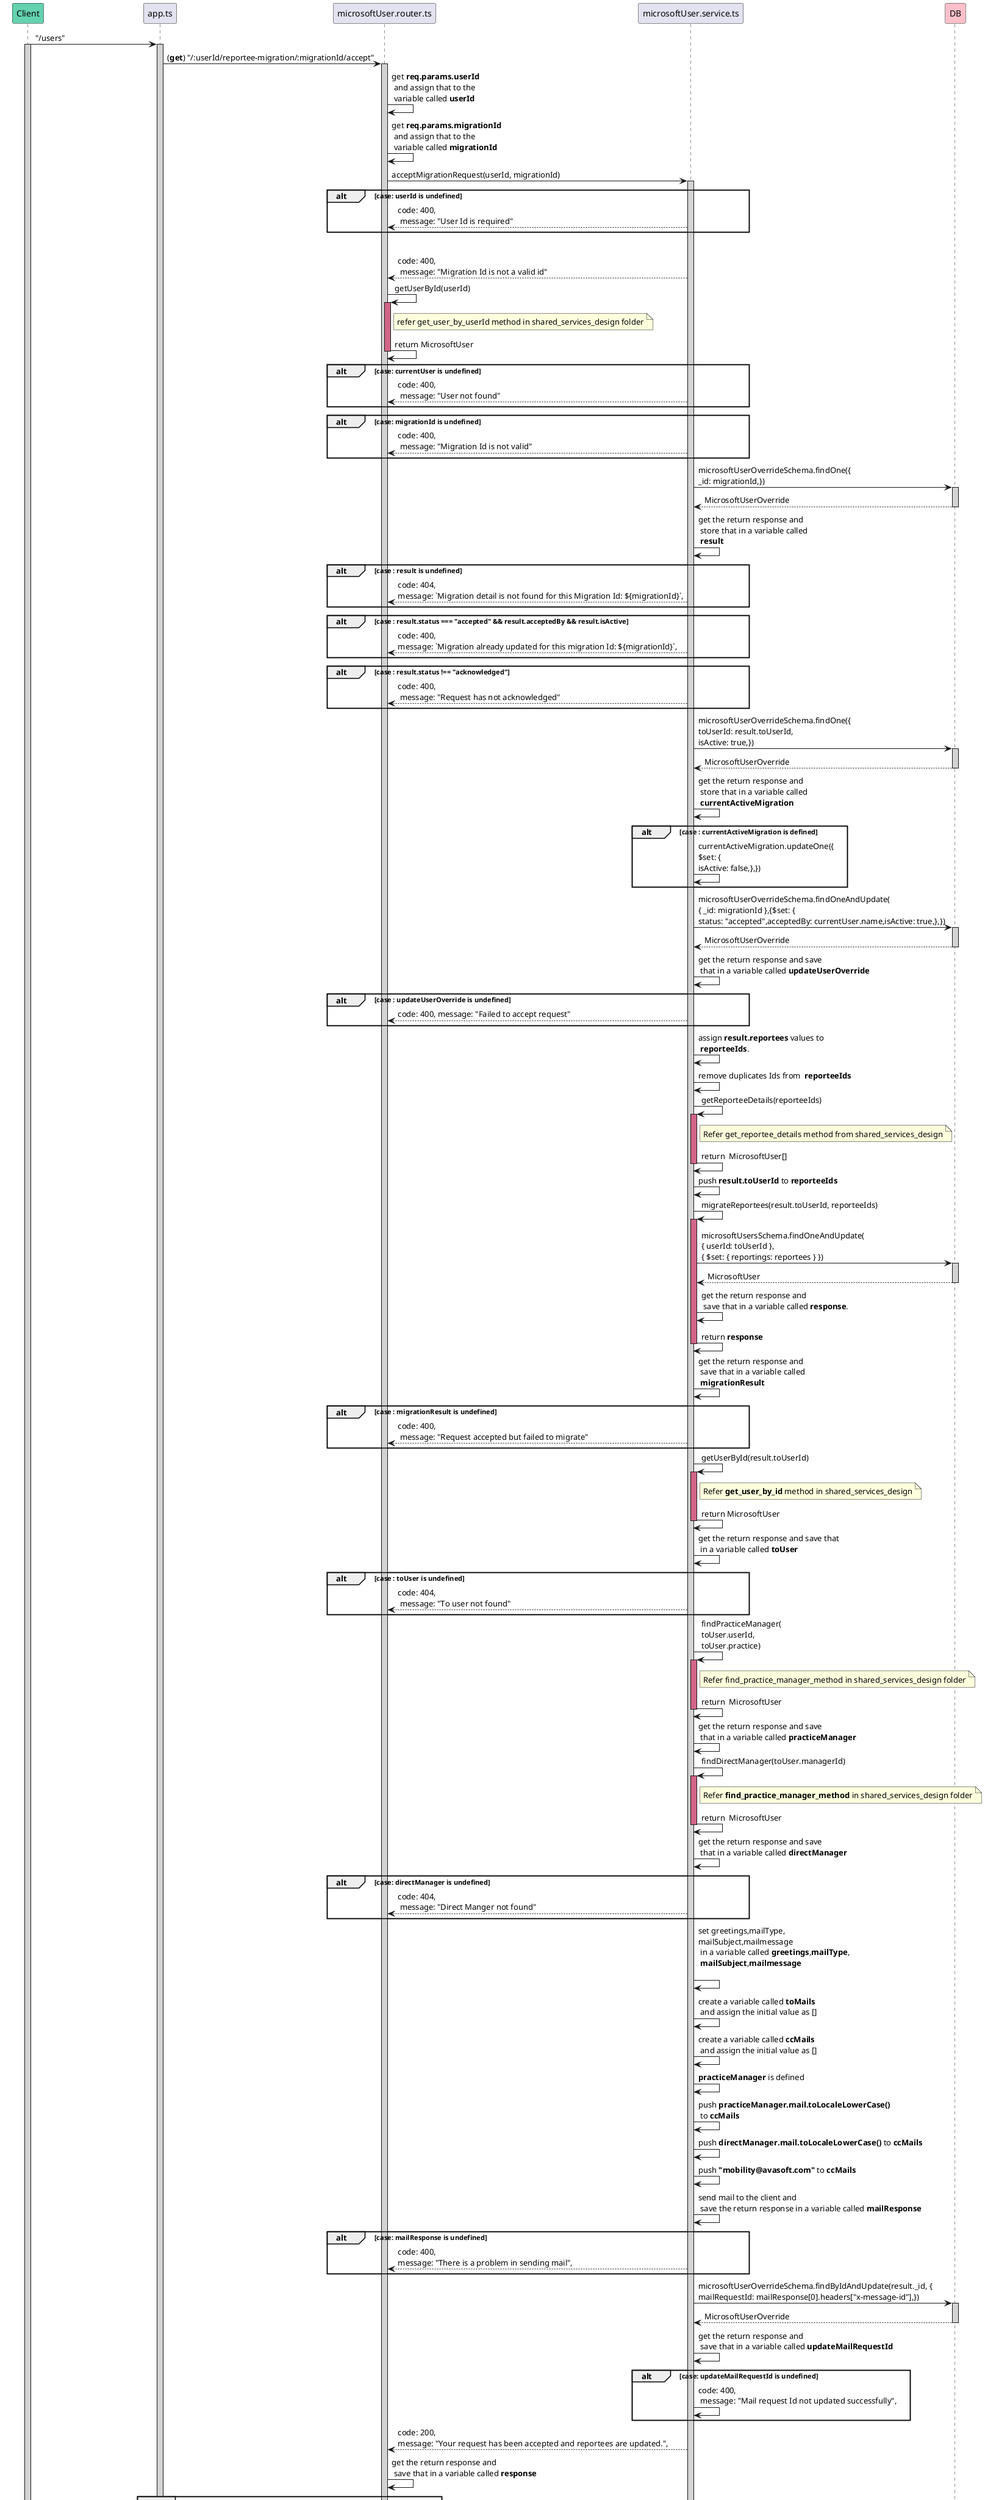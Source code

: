 @startuml accept migration request
participant Client #64D1AF
participant app.ts
participant microsoftUser.router.ts
participant microsoftUser.service.ts
participant DB #FFC0CB

Client -> app.ts : "/users"
activate Client #D3D3D3
    activate app.ts #D3D3D3
        app.ts -> microsoftUser.router.ts : (**get**) "/:userId/reportee-migration/:migrationId/accept"
        activate microsoftUser.router.ts #D3D3D3
            microsoftUser.router.ts -> microsoftUser.router.ts : get **req.params.userId**\n and assign that to the\n variable called **userId**
            microsoftUser.router.ts -> microsoftUser.router.ts : get **req.params.migrationId**\n and assign that to the\n variable called **migrationId**
            microsoftUser.router.ts -> microsoftUser.service.ts : acceptMigrationRequest(userId, migrationId)
            activate microsoftUser.service.ts #D3D3D3
                alt case: userId is undefined
                    microsoftUser.router.ts <-- microsoftUser.service.ts : code: 400,\n message: "User Id is required"
                end
                alt case: migrationId is not valid
                    microsoftUser.router.ts <-- microsoftUser.service.ts : code: 400,\n message: "Migration Id is not a valid id"
                microsoftUser.router.ts -> microsoftUser.router.ts : getUserById(userId)
                activate microsoftUser.router.ts #D16587
                    note right of microsoftUser.router.ts :refer get_user_by_userId method in shared_services_design folder
                    microsoftUser.router.ts -> microsoftUser.router.ts : return MicrosoftUser
                deactivate microsoftUser.router.ts
                alt case: currentUser is undefined
                    microsoftUser.router.ts <-- microsoftUser.service.ts : code: 400,\n message: "User not found"
                end
                alt case: migrationId is undefined
                    microsoftUser.router.ts <-- microsoftUser.service.ts : code: 400,\n message: "Migration Id is not valid"
                end
                microsoftUser.service.ts -> DB : microsoftUserOverrideSchema.findOne({\n_id: migrationId,})
                activate DB #D3D3D3
                    microsoftUser.service.ts <-- DB : MicrosoftUserOverride
                deactivate DB
                microsoftUser.service.ts -> microsoftUser.service.ts : get the return response and\n store that in a variable called\n **result**
                alt case : result is undefined
                    microsoftUser.router.ts <-- microsoftUser.service.ts : code: 404,\nmessage: `Migration detail is not found for this Migration Id: ${migrationId}`,
                end
                alt case : result.status === "accepted" && result.acceptedBy && result.isActive
                    microsoftUser.router.ts <-- microsoftUser.service.ts : code: 400,\nmessage: `Migration already updated for this migration Id: ${migrationId}`,
                end
                alt case : result.status !== "acknowledged"
                    microsoftUser.router.ts <-- microsoftUser.service.ts : code: 400,\n message: "Request has not acknowledged"
                end
                microsoftUser.service.ts -> DB : microsoftUserOverrideSchema.findOne({\ntoUserId: result.toUserId,\nisActive: true,})
                activate DB #D3D3D3
                    microsoftUser.service.ts <-- DB : MicrosoftUserOverride
                deactivate DB
                microsoftUser.service.ts -> microsoftUser.service.ts :  get the return response and\n store that in a variable called\n **currentActiveMigration**
                alt case : currentActiveMigration is defined
                    microsoftUser.service.ts -> microsoftUser.service.ts : currentActiveMigration.updateOne({\n$set: {\nisActive: false,},})
                end
                microsoftUser.service.ts -> DB : microsoftUserOverrideSchema.findOneAndUpdate(\n{ _id: migrationId },{$set: {\nstatus: "accepted",acceptedBy: currentUser.name,isActive: true,},})
                activate DB #D3D3D3
                    microsoftUser.service.ts <-- DB : MicrosoftUserOverride
                deactivate DB
                microsoftUser.service.ts -> microsoftUser.service.ts : get the return response and save\n that in a variable called **updateUserOverride**
                alt case : updateUserOverride is undefined
                    microsoftUser.router.ts <-- microsoftUser.service.ts :  code: 400, message: "Failed to accept request"
                end
                microsoftUser.service.ts -> microsoftUser.service.ts : assign **result.reportees** values to\n **reporteeIds**.
                microsoftUser.service.ts -> microsoftUser.service.ts : remove duplicates Ids from  **reporteeIds**
                microsoftUser.service.ts -> microsoftUser.service.ts : getReporteeDetails(reporteeIds)
                activate microsoftUser.service.ts #D16587
                    note right of microsoftUser.service.ts : Refer get_reportee_details method from shared_services_design
                    microsoftUser.service.ts -> microsoftUser.service.ts : return  MicrosoftUser[]
                deactivate microsoftUser.service.ts
                microsoftUser.service.ts -> microsoftUser.service.ts : push **result.toUserId** to **reporteeIds**
                microsoftUser.service.ts -> microsoftUser.service.ts : migrateReportees(result.toUserId, reporteeIds)
                activate microsoftUser.service.ts #D16587
                    microsoftUser.service.ts -> DB : microsoftUsersSchema.findOneAndUpdate(\n{ userId: toUserId },\n{ $set: { reportings: reportees } })
                    activate DB #D3D3D3
                        microsoftUser.service.ts <-- DB : MicrosoftUser
                    deactivate DB
                    microsoftUser.service.ts -> microsoftUser.service.ts : get the return response and\n save that in a variable called **response**.
                    microsoftUser.service.ts -> microsoftUser.service.ts : return **response**
                deactivate microsoftUser.service.ts
                microsoftUser.service.ts -> microsoftUser.service.ts : get the return response and\n save that in a variable called\n **migrationResult**
                alt case : migrationResult is undefined
                    microsoftUser.router.ts <-- microsoftUser.service.ts : code: 400,\n message: "Request accepted but failed to migrate"
                end
                microsoftUser.service.ts -> microsoftUser.service.ts : getUserById(result.toUserId)
                activate microsoftUser.service.ts #D16587
                    note right of microsoftUser.service.ts : Refer **get_user_by_id** method in shared_services_design
                    microsoftUser.service.ts -> microsoftUser.service.ts : return MicrosoftUser
                deactivate microsoftUser.service.ts
                microsoftUser.service.ts -> microsoftUser.service.ts : get the return response and save that\n in a variable called **toUser**
                alt case : toUser is undefined
                    microsoftUser.router.ts <-- microsoftUser.service.ts : code: 404,\n message: "To user not found"
                end
                microsoftUser.service.ts -> microsoftUser.service.ts : findPracticeManager(\ntoUser.userId,\ntoUser.practice)
                activate microsoftUser.service.ts #D16587
                    note right of microsoftUser.service.ts : Refer find_practice_manager_method in shared_services_design folder
                    microsoftUser.service.ts -> microsoftUser.service.ts : return  MicrosoftUser
                deactivate microsoftUser.service.ts
                microsoftUser.service.ts -> microsoftUser.service.ts : get the return response and save\n that in a variable called **practiceManager**
                microsoftUser.service.ts -> microsoftUser.service.ts : findDirectManager(toUser.managerId)
                activate microsoftUser.service.ts #D16587
                    note right of microsoftUser.service.ts : Refer **find_practice_manager_method** in shared_services_design folder
                    microsoftUser.service.ts -> microsoftUser.service.ts : return  MicrosoftUser
                deactivate microsoftUser.service.ts
                microsoftUser.service.ts -> microsoftUser.service.ts : get the return response and save\n that in a variable called **directManager**
                alt case: directManager is undefined
                    microsoftUser.router.ts <-- microsoftUser.service.ts : code: 404,\n message: "Direct Manger not found"
                end
                microsoftUser.service.ts -> microsoftUser.service.ts : set greetings,mailType,\nmailSubject,mailmessage\n in a variable called **greetings**,**mailType**,\n **mailSubject**,**mailmessage**\n
                microsoftUser.service.ts -> microsoftUser.service.ts : create a variable called **toMails**\n and assign the initial value as []
                microsoftUser.service.ts -> microsoftUser.service.ts : create a variable called **ccMails**\n and assign the initial value as []
                microsoftUser.service.ts -> microsoftUser.service.ts : **practiceManager** is defined
                microsoftUser.service.ts -> microsoftUser.service.ts : push **practiceManager.mail.toLocaleLowerCase()** \n to **ccMails**
                microsoftUser.service.ts -> microsoftUser.service.ts : push **directManager.mail.toLocaleLowerCase()** to **ccMails**
                microsoftUser.service.ts -> microsoftUser.service.ts : push **"mobility@avasoft.com"** to **ccMails**
                microsoftUser.service.ts -> microsoftUser.service.ts : send mail to the client and\n save the return response in a variable called **mailResponse**
                alt case: mailResponse is undefined
                    microsoftUser.router.ts <-- microsoftUser.service.ts : code: 400,\nmessage: "There is a problem in sending mail",
                end
                microsoftUser.service.ts -> DB : microsoftUserOverrideSchema.findByIdAndUpdate(result._id, {\nmailRequestId: mailResponse[0].headers["x-message-id"],})
                activate DB #D3D3D3
                    microsoftUser.service.ts <-- DB : MicrosoftUserOverride
                deactivate DB
                microsoftUser.service.ts -> microsoftUser.service.ts : get the return response and \n save that in a variable called **updateMailRequestId**
                alt case: updateMailRequestId is undefined
                    microsoftUser.service.ts -> microsoftUser.service.ts : code: 400,\n message: "Mail request Id not updated successfully",
                end
                microsoftUser.router.ts <-- microsoftUser.service.ts : code: 200,\nmessage: "Your request has been accepted and reportees are updated.",
                microsoftUser.router.ts -> microsoftUser.router.ts : get the return response and\n save that in a variable called **response**
                alt case: response.code === 200
                    app.ts <-- microsoftUser.router.ts : status: response.code\n message:  response.message
                end
                app.ts <-- microsoftUser.router.ts : status: response.code\n message:  response.message
                Client <-- app.ts : status: response.code\n message:  response.message
            deactivate microsoftUser.service.ts
        deactivate microsoftUser.router.ts
    deactivate app.ts
deactivate Client
@enduml